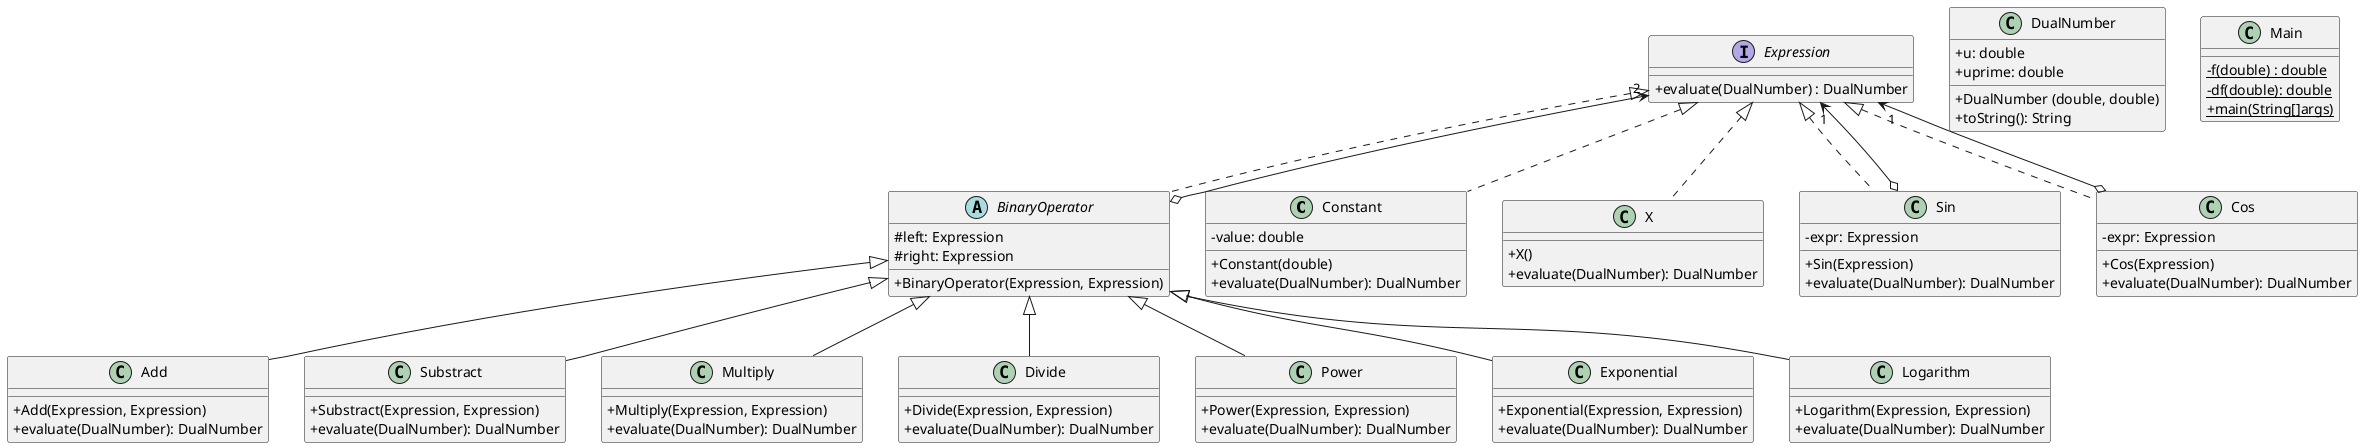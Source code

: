 @startuml

skinparam classAttributeIconSize 0

Constant ..up|> Expression
X ..up|> Expression
BinaryOperator ..up|> Expression
BinaryOperator o--> "2" Expression

Add --up|> BinaryOperator
Substract --up|> BinaryOperator
Multiply --up|> BinaryOperator
Divide --up|> BinaryOperator
Power --up|> BinaryOperator
Exponential --up|> BinaryOperator
Logarithm --up|> BinaryOperator

Sin ..up|> Expression
Sin o--> "1" Expression
Cos ..up|> Expression
Cos o--> "1" Expression



interface Expression {
+evaluate(DualNumber) : DualNumber
}

class Constant {
-value: double
+Constant(double)
+evaluate(DualNumber): DualNumber
}

class X {
+X()
+evaluate(DualNumber): DualNumber
}

abstract BinaryOperator {
#left: Expression
#right: Expression
+BinaryOperator(Expression, Expression)
}

class Sin {
-expr: Expression
+Sin(Expression)
+evaluate(DualNumber): DualNumber
}

class Cos {
-expr: Expression
+Cos(Expression)
+evaluate(DualNumber): DualNumber
}

class Add {
+Add(Expression, Expression)
+evaluate(DualNumber): DualNumber
}

class Substract {
+Substract(Expression, Expression)
+evaluate(DualNumber): DualNumber
}

class Multiply {
+Multiply(Expression, Expression)
+evaluate(DualNumber): DualNumber
}

class Divide {
+Divide(Expression, Expression)
+evaluate(DualNumber): DualNumber
}

class Power {
+Power(Expression, Expression)
+evaluate(DualNumber): DualNumber
}

class Logarithm {
+Logarithm(Expression, Expression)
+evaluate(DualNumber): DualNumber
}

class Exponential {
+Exponential(Expression, Expression)
+evaluate(DualNumber): DualNumber
}

class DualNumber {
+u: double
+uprime: double
+DualNumber (double, double)
+toString(): String
}

class Main {
{static} -f(double) : double
{static} -df(double): double
{static} +main(String[]args)
}


@enduml